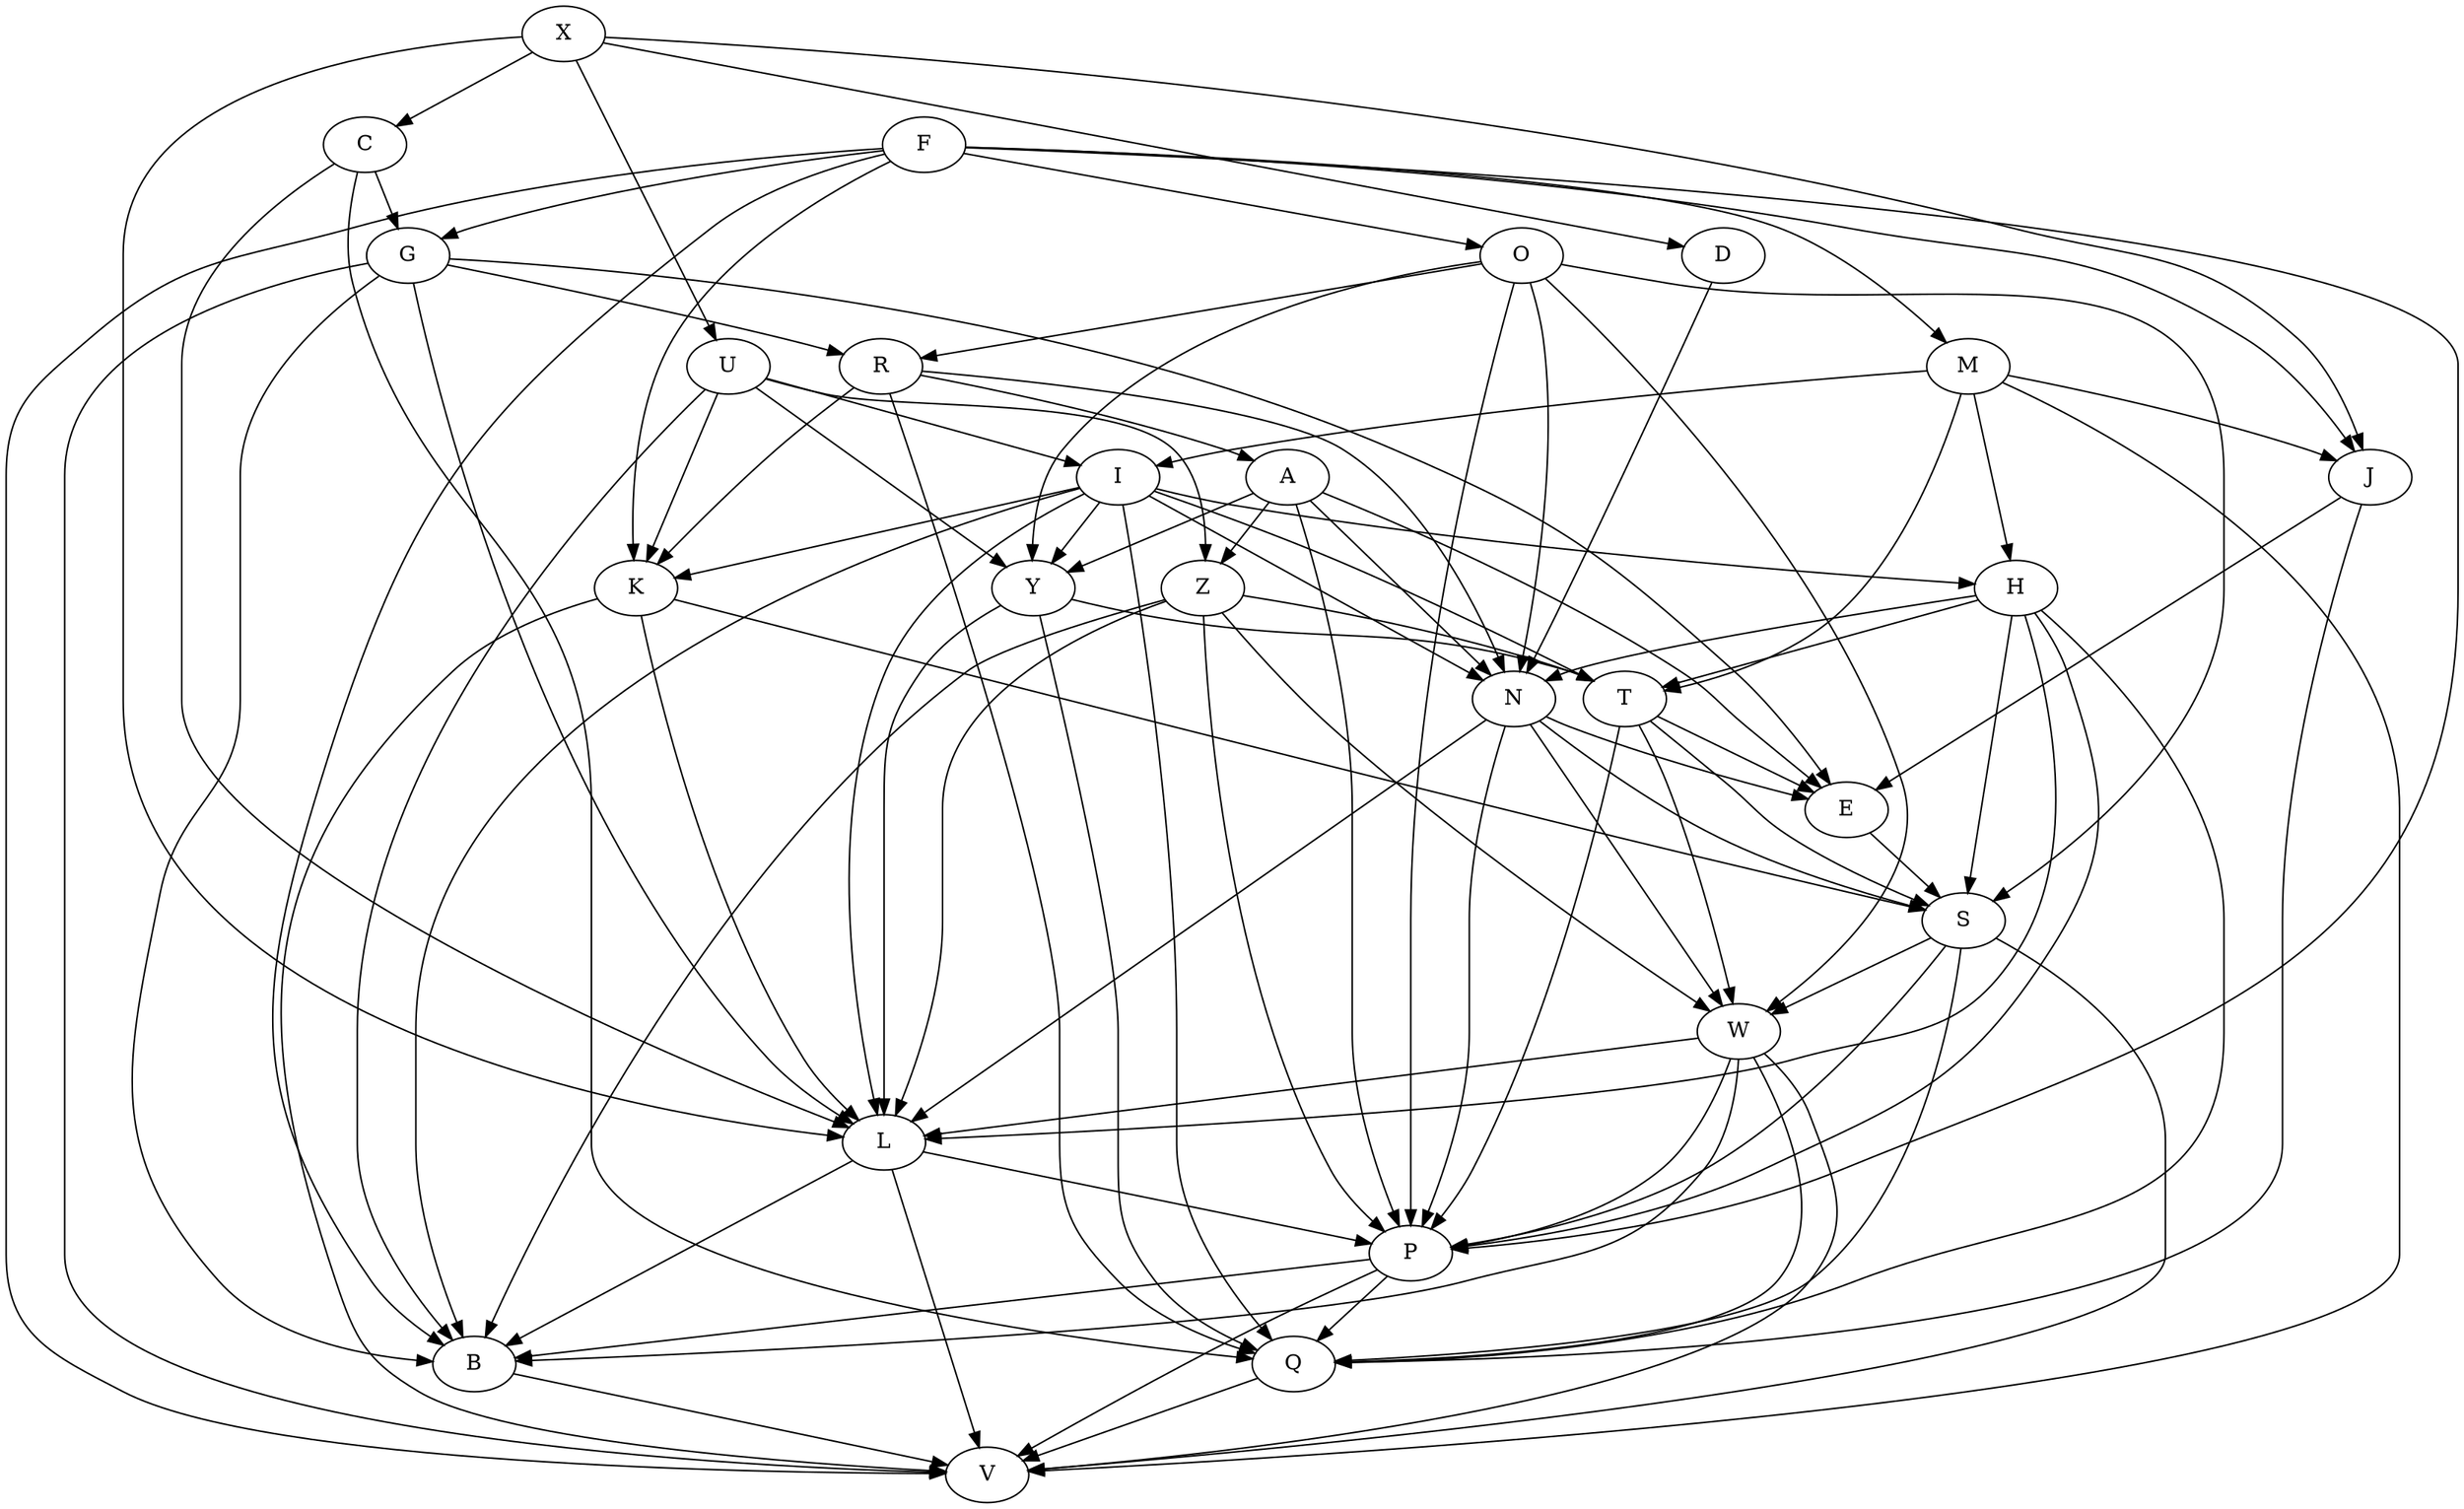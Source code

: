 digraph G {
0 [label="X", comment="X"];
1 [label="C", comment="C"];
2 [label="G", comment="G"];
3 [label="F", comment="F"];
4 [label="U", comment="U"];
5 [label="Y", comment="Y"];
6 [label="O", comment="O"];
7 [label="S", comment="S"];
8 [label="D", comment="D"];
9 [label="N", comment="N"];
10 [label="M", comment="M"];
11 [label="H", comment="H"];
12 [label="J", comment="J"];
13 [label="Q", comment="Q"];
14 [label="R", comment="R"];
15 [label="I", comment="I"];
16 [label="K", comment="K"];
17 [label="A", comment="A"];
18 [label="Z", comment="Z"];
19 [label="L", comment="L"];
20 [label="P", comment="P"];
21 [label="T", comment="T"];
22 [label="E", comment="E"];
23 [label="W", comment="W"];
24 [label="V", comment="V"];
25 [label="B", comment="B"];
0 -> 1 [];
0 -> 19 [];
0 -> 12 [];
0 -> 4 [];
0 -> 8 [];
1 -> 2 [];
1 -> 13 [];
1 -> 19 [];
2 -> 14 [];
2 -> 24 [];
2 -> 19 [];
2 -> 25 [];
2 -> 22 [];
3 -> 2 [];
3 -> 24 [];
3 -> 20 [];
3 -> 25 [];
3 -> 16 [];
3 -> 12 [];
3 -> 6 [];
3 -> 10 [];
4 -> 5 [];
4 -> 25 [];
4 -> 18 [];
4 -> 15 [];
4 -> 16 [];
5 -> 19 [];
5 -> 13 [];
5 -> 21 [];
6 -> 7 [];
6 -> 20 [];
6 -> 5 [];
6 -> 14 [];
6 -> 9 [];
6 -> 23 [];
7 -> 23 [];
7 -> 24 [];
7 -> 13 [];
7 -> 20 [];
8 -> 9 [];
9 -> 20 [];
9 -> 19 [];
9 -> 7 [];
9 -> 23 [];
9 -> 22 [];
10 -> 11 [];
10 -> 21 [];
10 -> 12 [];
10 -> 15 [];
10 -> 24 [];
11 -> 20 [];
11 -> 13 [];
11 -> 9 [];
11 -> 19 [];
11 -> 21 [];
11 -> 7 [];
12 -> 13 [];
12 -> 22 [];
13 -> 24 [];
14 -> 16 [];
14 -> 13 [];
14 -> 17 [];
14 -> 9 [];
15 -> 9 [];
15 -> 11 [];
15 -> 13 [];
15 -> 5 [];
15 -> 16 [];
15 -> 19 [];
15 -> 21 [];
15 -> 25 [];
16 -> 7 [];
16 -> 19 [];
16 -> 24 [];
17 -> 18 [];
17 -> 22 [];
17 -> 20 [];
17 -> 5 [];
17 -> 9 [];
18 -> 20 [];
18 -> 21 [];
18 -> 25 [];
18 -> 23 [];
18 -> 19 [];
19 -> 24 [];
19 -> 20 [];
19 -> 25 [];
20 -> 25 [];
20 -> 13 [];
20 -> 24 [];
21 -> 7 [];
21 -> 22 [];
21 -> 20 [];
21 -> 23 [];
22 -> 7 [];
23 -> 24 [];
23 -> 19 [];
23 -> 20 [];
23 -> 13 [];
23 -> 25 [];
25 -> 24 [];
}

